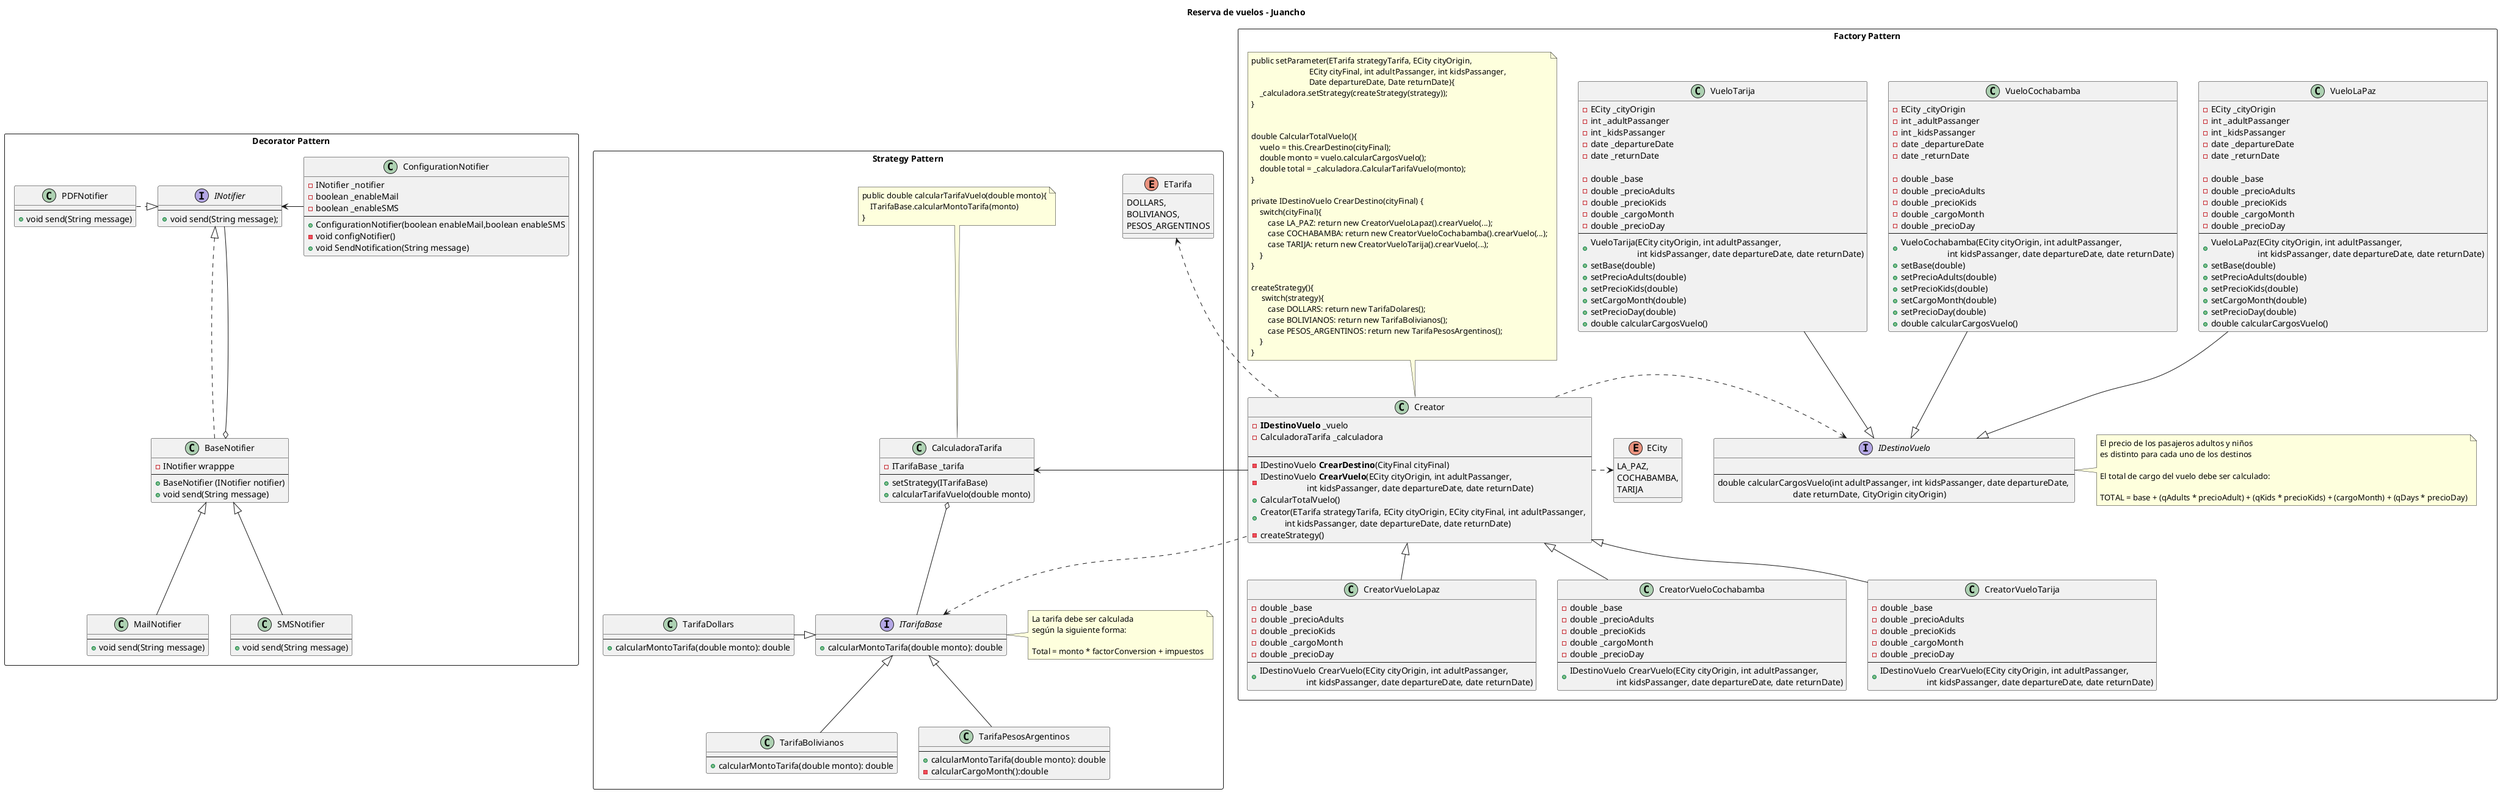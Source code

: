 @startuml "Reserva de vuelos - Juancho"
title "Reserva de vuelos - Juancho"
package "Decorator Pattern" <<Rectangle>> {
    interface "INotifier" as iNotifier {
        --
        + void send(String message);
    }

    class "PDFNotifier" as pdfNotifier{
        --
        + void send(String message)
    }
    class "BaseNotifier" as baseNotifier{
         - INotifier wrapppe
         --
         + BaseNotifier (INotifier notifier)
         + void send(String message)
    }
    class "MailNotifier" as mailNotifier{
        --
        + void send(String message)
    }
    class "SMSNotifier" as smsNotifier{
        --
        + void send(String message)
    }

    class "ConfigurationNotifier" as configNotifier{
        - INotifier _notifier
        - boolean _enableMail
        - boolean _enableSMS
        --
        + ConfigurationNotifier(boolean enableMail,boolean enableSMS
        - void configNotifier()
        + void SendNotification(String message)
    }
    
     iNotifier <- configNotifier

    pdfNotifier .|> iNotifier
    iNotifier <|.. baseNotifier
    
    baseNotifier o-- iNotifier

    baseNotifier <|-- mailNotifier
    baseNotifier <|-- smsNotifier

}
package "Strategy Pattern" <<Rectangle>> {
    class "CalculadoraTarifa" as calculator {
        -ITarifaBase _tarifa
        --
        +setStrategy(ITarifaBase)
        +calcularTarifaVuelo(double monto)
    }

    note top of calculator 
        public double calcularTarifaVuelo(double monto){
            ITarifaBase.calcularMontoTarifa(monto)
        }
    end note

    enum "ETarifa" as eTarifa{
        DOLLARS,
        BOLIVIANOS,
        PESOS_ARGENTINOS
    }

    interface "ITarifaBase" as baseStrategy {
        --
        +calcularMontoTarifa(double monto): double
    }

    note right of baseStrategy
        La tarifa debe ser calculada 
        según la siguiente forma:

        Total = monto * factorConversion + impuestos
    end note

    class "TarifaDollars" as dollarsStrategy {
        --
        +calcularMontoTarifa(double monto): double
    }

    class "TarifaBolivianos" as bolivianosStrategy{
        --
        +calcularMontoTarifa(double monto): double
    }

    class "TarifaPesosArgentinos" as argentinosStrategy{
        --
        +calcularMontoTarifa(double monto): double
        -calcularCargoMonth():double
    }

    calculator o-- baseStrategy 

    dollarsStrategy -|> baseStrategy
    baseStrategy <|-- bolivianosStrategy
    baseStrategy <|-- argentinosStrategy
}

package "Factory Pattern" <<Rectangle>>{
    interface "IDestinoVuelo" as destinoVuelo {
        
        --
        double calcularCargosVuelo(int adultPassanger, int kidsPassanger, date departureDate, \n                                  date returnDate, CityOrigin cityOrigin)
    }

    note right of destinoVuelo
        El precio de los pasajeros adultos y niños 
        es distinto para cada uno de los destinos

        El total de cargo del vuelo debe ser calculado:

        TOTAL = base + (qAdults * precioAdult) + (qKids * precioKids) + (cargoMonth) + (qDays * precioDay)
    end note

    class "VueloLaPaz" as vueloLaPaz{
        - ECity _cityOrigin
        - int _adultPassanger
        - int _kidsPassanger
        - date _departureDate
        - date _returnDate

        - double _base
        - double _precioAdults
        - double _precioKids
        - double _cargoMonth
        - double _precioDay
        --
        + VueloLaPaz(ECity cityOrigin, int adultPassanger, \n                     int kidsPassanger, date departureDate, date returnDate)
        + setBase(double)
        + setPrecioAdults(double)
        + setPrecioKids(double)
        + setCargoMonth(double)
        + setPrecioDay(double)
        + double calcularCargosVuelo()
    }
    class "VueloCochabamba" as vueloCocha{
        - ECity _cityOrigin
        - int _adultPassanger
        - int _kidsPassanger
        - date _departureDate
        - date _returnDate

        - double _base
        - double _precioAdults
        - double _precioKids
        - double _cargoMonth
        - double _precioDay
        --
        + VueloCochabamba(ECity cityOrigin, int adultPassanger, \n                     int kidsPassanger, date departureDate, date returnDate)
        + setBase(double)
        + setPrecioAdults(double)
        + setPrecioKids(double)
        + setCargoMonth(double)
        + setPrecioDay(double)
        + double calcularCargosVuelo()
    }
    class "VueloTarija" as vueloTarija{
        - ECity _cityOrigin
        - int _adultPassanger
        - int _kidsPassanger
        - date _departureDate
        - date _returnDate

        - double _base
        - double _precioAdults
        - double _precioKids
        - double _cargoMonth
        - double _precioDay
        --
        + VueloTarija(ECity cityOrigin, int adultPassanger, \n                     int kidsPassanger, date departureDate, date returnDate)
        + setBase(double)
        + setPrecioAdults(double)
        + setPrecioKids(double)
        + setCargoMonth(double)
        + setPrecioDay(double)
        + double calcularCargosVuelo()
    }
    enum "ECity" as eCity{
        LA_PAZ,
        COCHABAMBA,
        TARIJA
    }

    class "Creator" as creator{
        - **IDestinoVuelo** _vuelo
        - CalculadoraTarifa _calculadora
        
        --
        - IDestinoVuelo **CrearDestino**(CityFinal cityFinal)
        - IDestinoVuelo **CrearVuelo**(ECity cityOrigin, int adultPassanger, \n                     int kidsPassanger, date departureDate, date returnDate)
        + CalcularTotalVuelo()
        + Creator(ETarifa strategyTarifa, ECity cityOrigin, ECity cityFinal, int adultPassanger, \n           int kidsPassanger, date departureDate, date returnDate)
        - createStrategy()
    }

    note top of creator
        public setParameter(ETarifa strategyTarifa, ECity cityOrigin, 
                                    ECity cityFinal, int adultPassanger, int kidsPassanger, 
                                    Date departureDate, Date returnDate){
            _calculadora.setStrategy(createStrategy(strategy));
        }
        

        double CalcularTotalVuelo(){
            vuelo = this.CrearDestino(cityFinal);
            double monto = vuelo.calcularCargosVuelo();
            double total = _calculadora.CalcularTarifaVuelo(monto);
        }

        private IDestinoVuelo CrearDestino(cityFinal) {
            switch(cityFinal){
                case LA_PAZ: return new CreatorVueloLapaz().crearVuelo(...);
                case COCHABAMBA: return new CreatorVueloCochabamba().crearVuelo(...);
                case TARIJA: return new CreatorVueloTarija().crearVuelo(...);
            }
        }

        createStrategy(){
             switch(strategy){
                case DOLLARS: return new TarifaDolares();
                case BOLIVIANOS: return new TarifaBolivianos();
                case PESOS_ARGENTINOS: return new TarifaPesosArgentinos();
            }
        }
    end note

    class "CreatorVueloLapaz" as creatorLaPaz{
        - double _base
        - double _precioAdults
        - double _precioKids
        - double _cargoMonth
        - double _precioDay
        --
        + IDestinoVuelo CrearVuelo(ECity cityOrigin, int adultPassanger, \n                     int kidsPassanger, date departureDate, date returnDate)
    }

    class "CreatorVueloCochabamba" as creatorCocha{
        - double _base
        - double _precioAdults
        - double _precioKids
        - double _cargoMonth
        - double _precioDay
        --
        + IDestinoVuelo CrearVuelo(ECity cityOrigin, int adultPassanger, \n                     int kidsPassanger, date departureDate, date returnDate)
    }

    class "CreatorVueloTarija" as creatorTarija{
        - double _base
        - double _precioAdults
        - double _precioKids
        - double _cargoMonth
        - double _precioDay
        --
        + IDestinoVuelo CrearVuelo(ECity cityOrigin, int adultPassanger, \n                     int kidsPassanger, date departureDate, date returnDate)
    }

    vueloLaPaz --|> destinoVuelo
    vueloCocha --|> destinoVuelo
    vueloTarija --|> destinoVuelo

    creator <|-- creatorLaPaz
    creator <|-- creatorCocha
    creator <|-- creatorTarija

    creator .> destinoVuelo
    creator .> eCity
    creator .> eTarifa
    baseStrategy <. creator
    creator -> calculator

}

@enduml